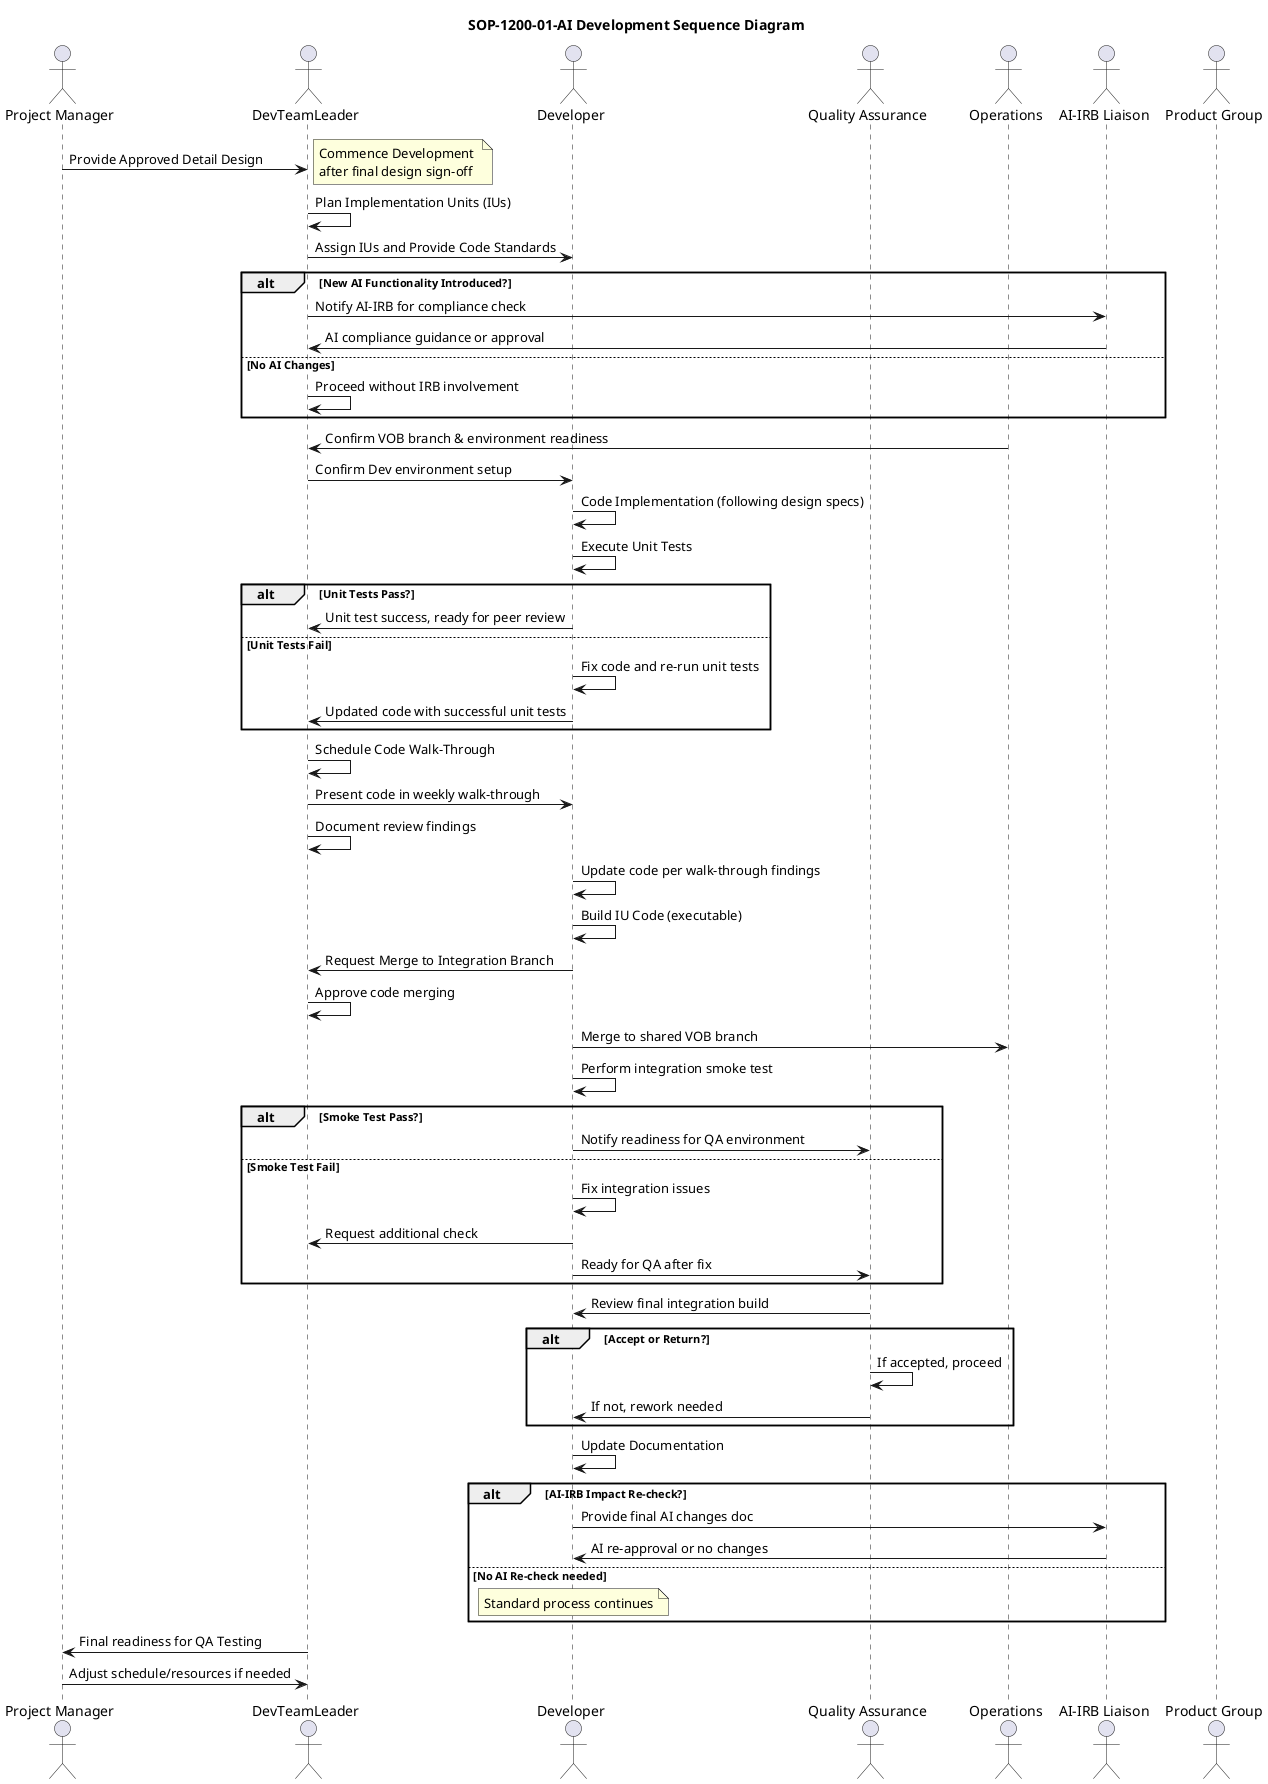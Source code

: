 @startuml
title SOP-1200-01-AI Development Sequence Diagram

actor PM as "Project Manager"
actor LDR as "DevTeamLeader"
actor DEV as "Developer"
actor QA as "Quality Assurance"
actor OPS as "Operations"
actor IRB as "AI-IRB Liaison"
actor PG as "Product Group"

PM -> LDR: Provide Approved Detail Design
note right
  Commence Development 
  after final design sign-off
end note

LDR -> LDR: Plan Implementation Units (IUs)
LDR -> DEV: Assign IUs and Provide Code Standards

alt New AI Functionality Introduced?
  LDR -> IRB: Notify AI-IRB for compliance check
  IRB -> LDR: AI compliance guidance or approval
else No AI Changes
  LDR -> LDR: Proceed without IRB involvement
end

OPS -> LDR: Confirm VOB branch & environment readiness
LDR -> DEV: Confirm Dev environment setup

DEV -> DEV: Code Implementation (following design specs)
DEV -> DEV: Execute Unit Tests
alt Unit Tests Pass?
  DEV -> LDR: Unit test success, ready for peer review
else Unit Tests Fail
  DEV -> DEV: Fix code and re-run unit tests
  DEV -> LDR: Updated code with successful unit tests
end

LDR -> LDR: Schedule Code Walk-Through
LDR -> DEV: Present code in weekly walk-through
LDR -> LDR: Document review findings

DEV -> DEV: Update code per walk-through findings
DEV -> DEV: Build IU Code (executable)
DEV -> LDR: Request Merge to Integration Branch

LDR -> LDR: Approve code merging
DEV -> OPS: Merge to shared VOB branch
DEV -> DEV: Perform integration smoke test

alt Smoke Test Pass?
  DEV -> QA: Notify readiness for QA environment
else Smoke Test Fail
  DEV -> DEV: Fix integration issues
  DEV -> LDR: Request additional check
  DEV -> QA: Ready for QA after fix
end

QA -> DEV: Review final integration build
alt Accept or Return?
  QA -> QA: If accepted, proceed
  QA -> DEV: If not, rework needed
end

DEV -> DEV: Update Documentation
alt AI-IRB Impact Re-check?
  DEV -> IRB: Provide final AI changes doc
  IRB -> DEV: AI re-approval or no changes
else No AI Re-check needed
  note over DEV
    Standard process continues
  end note
end

LDR -> PM: Final readiness for QA Testing
PM -> LDR: Adjust schedule/resources if needed

@enduml
